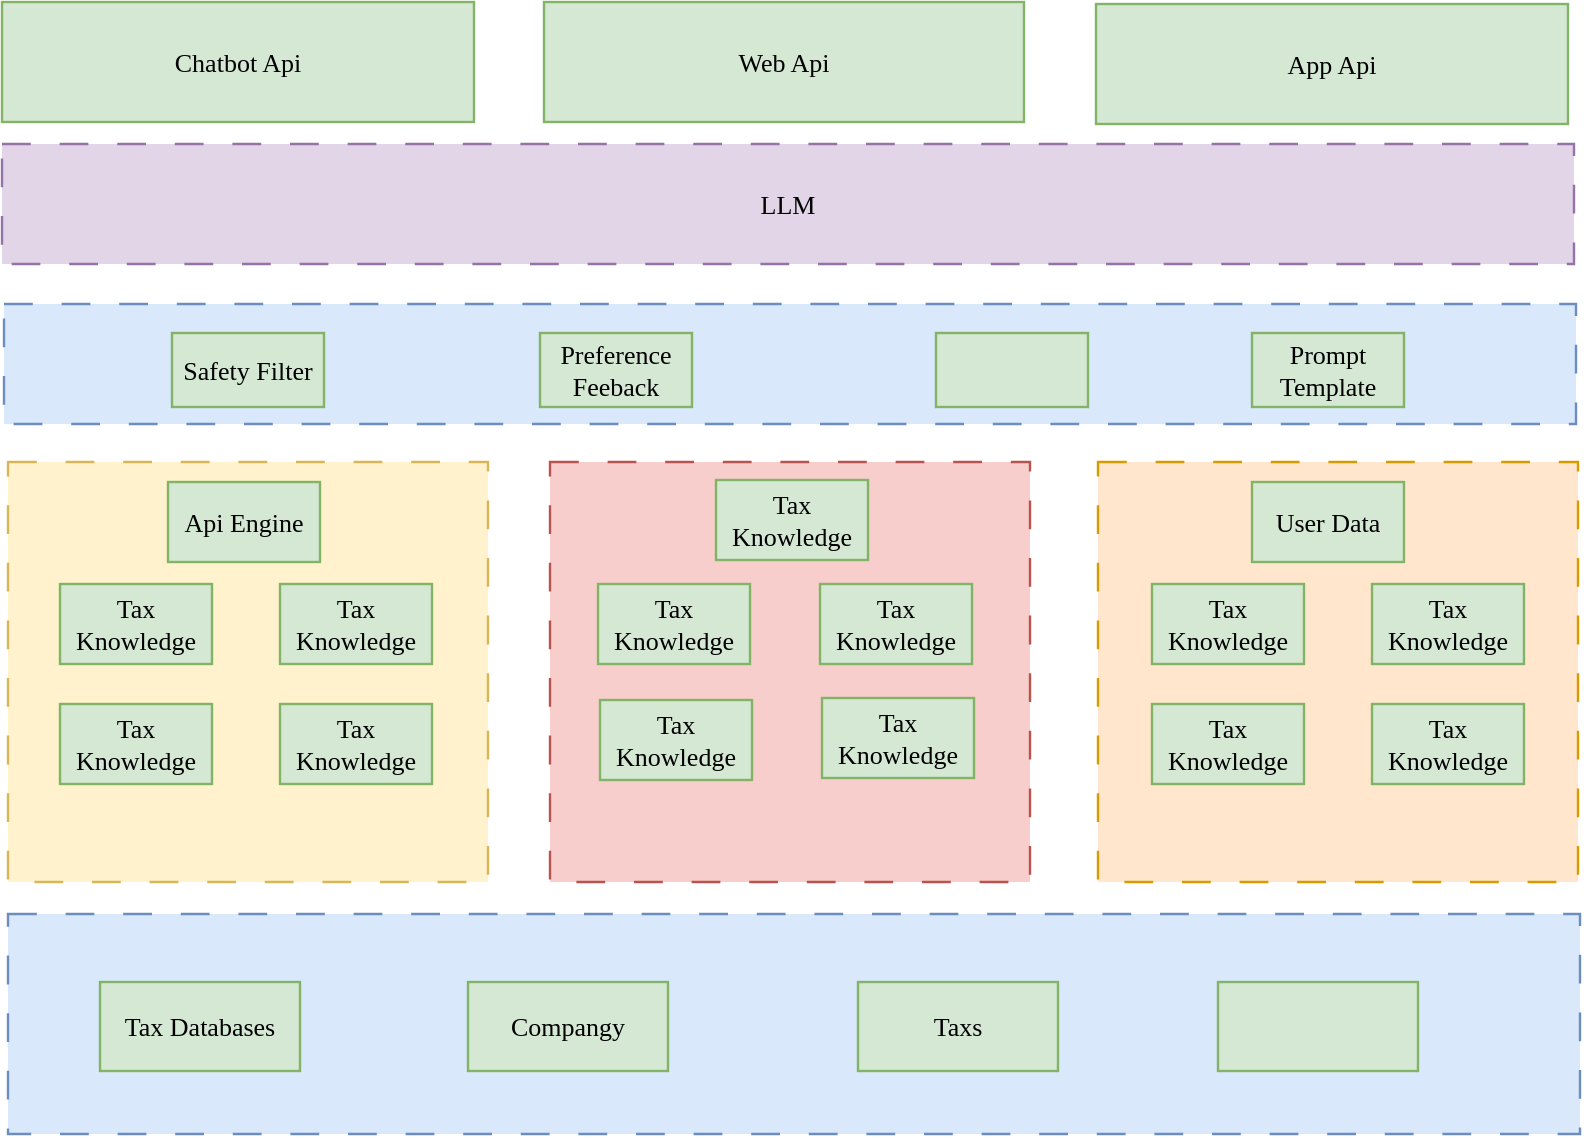 <mxfile version="21.5.2" type="github">
  <diagram id="prtHgNgQTEPvFCAcTncT" name="Page-1">
    <mxGraphModel dx="2286" dy="798" grid="1" gridSize="10" guides="1" tooltips="1" connect="1" arrows="1" fold="1" page="1" pageScale="1" pageWidth="827" pageHeight="1169" math="0" shadow="0">
      <root>
        <mxCell id="0" />
        <mxCell id="1" parent="0" />
        <mxCell id="x8nBXtsITXjmfS0OLeBi-2" value="" style="rounded=0;whiteSpace=wrap;html=1;dashed=1;dashPattern=12 12;fontSize=13;glass=0;strokeWidth=1.2;perimeterSpacing=0;fillColor=#fff2cc;strokeColor=#d6b656;fontFamily=Garamond;" parent="1" vertex="1">
          <mxGeometry x="24" y="339" width="240" height="210" as="geometry" />
        </mxCell>
        <mxCell id="x8nBXtsITXjmfS0OLeBi-4" value="" style="rounded=0;whiteSpace=wrap;html=1;dashed=1;dashPattern=12 12;fontSize=13;glass=0;strokeWidth=1.2;perimeterSpacing=0;fillColor=#f8cecc;strokeColor=#b85450;fontFamily=Garamond;" parent="1" vertex="1">
          <mxGeometry x="295" y="339" width="240" height="210" as="geometry" />
        </mxCell>
        <mxCell id="x8nBXtsITXjmfS0OLeBi-5" value="" style="rounded=0;whiteSpace=wrap;html=1;dashed=1;dashPattern=12 12;fontSize=13;glass=0;strokeWidth=1.2;perimeterSpacing=0;fillColor=#ffe6cc;strokeColor=#d79b00;fontFamily=Garamond;" parent="1" vertex="1">
          <mxGeometry x="569" y="339" width="240" height="210" as="geometry" />
        </mxCell>
        <mxCell id="x8nBXtsITXjmfS0OLeBi-6" value="" style="rounded=0;whiteSpace=wrap;html=1;dashed=1;dashPattern=12 12;fontSize=13;glass=0;strokeWidth=1.2;perimeterSpacing=0;fillColor=#dae8fc;strokeColor=#6c8ebf;fontFamily=Garamond;" parent="1" vertex="1">
          <mxGeometry x="24" y="565" width="786" height="110" as="geometry" />
        </mxCell>
        <mxCell id="x8nBXtsITXjmfS0OLeBi-7" value="LLM" style="rounded=0;whiteSpace=wrap;html=1;dashed=1;dashPattern=12 12;fontSize=13;glass=0;strokeWidth=1.2;perimeterSpacing=0;fillColor=#e1d5e7;strokeColor=#9673a6;fontFamily=Garamond;" parent="1" vertex="1">
          <mxGeometry x="21" y="180" width="786" height="60" as="geometry" />
        </mxCell>
        <mxCell id="x8nBXtsITXjmfS0OLeBi-8" value="Chatbot Api" style="rounded=0;whiteSpace=wrap;html=1;fontSize=13;glass=0;strokeWidth=1.2;perimeterSpacing=0;fillColor=#d5e8d4;strokeColor=#82b366;fontFamily=Garamond;" parent="1" vertex="1">
          <mxGeometry x="21" y="109" width="236" height="60" as="geometry" />
        </mxCell>
        <mxCell id="x8nBXtsITXjmfS0OLeBi-9" value="Web Api" style="rounded=0;whiteSpace=wrap;html=1;fontSize=13;glass=0;strokeWidth=1.2;perimeterSpacing=0;fillColor=#d5e8d4;strokeColor=#82b366;fontFamily=Garamond;" parent="1" vertex="1">
          <mxGeometry x="292" y="109" width="240" height="60" as="geometry" />
        </mxCell>
        <mxCell id="x8nBXtsITXjmfS0OLeBi-10" value="App Api" style="rounded=0;whiteSpace=wrap;html=1;fontSize=13;glass=0;strokeWidth=1.2;perimeterSpacing=0;fillColor=#d5e8d4;strokeColor=#82b366;fontFamily=Garamond;" parent="1" vertex="1">
          <mxGeometry x="568" y="110" width="236" height="60" as="geometry" />
        </mxCell>
        <mxCell id="x8nBXtsITXjmfS0OLeBi-11" value="Api Engine" style="rounded=0;whiteSpace=wrap;html=1;fontSize=13;glass=0;strokeWidth=1.2;perimeterSpacing=0;fillColor=#d5e8d4;strokeColor=#82b366;fontFamily=Garamond;" parent="1" vertex="1">
          <mxGeometry x="104" y="349" width="76" height="40" as="geometry" />
        </mxCell>
        <mxCell id="x8nBXtsITXjmfS0OLeBi-12" value="Tax Knowledge" style="rounded=0;whiteSpace=wrap;html=1;fontSize=13;glass=0;strokeWidth=1.2;perimeterSpacing=0;fillColor=#d5e8d4;strokeColor=#82b366;fontFamily=Garamond;" parent="1" vertex="1">
          <mxGeometry x="378" y="348" width="76" height="40" as="geometry" />
        </mxCell>
        <mxCell id="x8nBXtsITXjmfS0OLeBi-13" value="User Data" style="rounded=0;whiteSpace=wrap;html=1;fontSize=13;glass=0;strokeWidth=1.2;perimeterSpacing=0;fillColor=#d5e8d4;strokeColor=#82b366;fontFamily=Garamond;" parent="1" vertex="1">
          <mxGeometry x="646" y="349" width="76" height="40" as="geometry" />
        </mxCell>
        <mxCell id="x8nBXtsITXjmfS0OLeBi-14" value="Tax Databases" style="rounded=0;whiteSpace=wrap;html=1;fontSize=13;glass=0;strokeWidth=1.2;perimeterSpacing=0;fillColor=#d5e8d4;strokeColor=#82b366;fontFamily=Garamond;" parent="1" vertex="1">
          <mxGeometry x="70" y="599" width="100" height="44.5" as="geometry" />
        </mxCell>
        <mxCell id="x8nBXtsITXjmfS0OLeBi-15" value="Compangy" style="rounded=0;whiteSpace=wrap;html=1;fontSize=13;glass=0;strokeWidth=1.2;perimeterSpacing=0;fillColor=#d5e8d4;strokeColor=#82b366;fontFamily=Garamond;" parent="1" vertex="1">
          <mxGeometry x="254" y="599" width="100" height="44.5" as="geometry" />
        </mxCell>
        <mxCell id="x8nBXtsITXjmfS0OLeBi-16" value="Taxs" style="rounded=0;whiteSpace=wrap;html=1;fontSize=13;glass=0;strokeWidth=1.2;perimeterSpacing=0;fillColor=#d5e8d4;strokeColor=#82b366;fontFamily=Garamond;" parent="1" vertex="1">
          <mxGeometry x="449" y="599" width="100" height="44.5" as="geometry" />
        </mxCell>
        <mxCell id="x8nBXtsITXjmfS0OLeBi-17" value="" style="rounded=0;whiteSpace=wrap;html=1;fontSize=13;glass=0;strokeWidth=1.2;perimeterSpacing=0;fillColor=#d5e8d4;strokeColor=#82b366;fontFamily=Garamond;" parent="1" vertex="1">
          <mxGeometry x="629" y="599" width="100" height="44.5" as="geometry" />
        </mxCell>
        <mxCell id="x8nBXtsITXjmfS0OLeBi-18" value="" style="rounded=0;whiteSpace=wrap;html=1;dashed=1;dashPattern=12 12;fontSize=13;glass=0;strokeWidth=1.2;perimeterSpacing=0;fillColor=#dae8fc;strokeColor=#6c8ebf;fontFamily=Garamond;" parent="1" vertex="1">
          <mxGeometry x="22" y="260" width="786" height="60" as="geometry" />
        </mxCell>
        <mxCell id="x8nBXtsITXjmfS0OLeBi-19" value="Safety Filter" style="rounded=0;whiteSpace=wrap;html=1;fontSize=13;glass=0;strokeWidth=1.2;perimeterSpacing=0;fillColor=#d5e8d4;strokeColor=#82b366;fontFamily=Garamond;" parent="1" vertex="1">
          <mxGeometry x="106" y="274.5" width="76" height="37" as="geometry" />
        </mxCell>
        <mxCell id="x8nBXtsITXjmfS0OLeBi-20" value="Preference Feeback" style="rounded=0;whiteSpace=wrap;html=1;fontSize=13;glass=0;strokeWidth=1.2;perimeterSpacing=0;fillColor=#d5e8d4;strokeColor=#82b366;fontFamily=Garamond;" parent="1" vertex="1">
          <mxGeometry x="290" y="274.5" width="76" height="37" as="geometry" />
        </mxCell>
        <mxCell id="x8nBXtsITXjmfS0OLeBi-21" value="Prompt Template" style="rounded=0;whiteSpace=wrap;html=1;fontSize=13;glass=0;strokeWidth=1.2;perimeterSpacing=0;fillColor=#d5e8d4;strokeColor=#82b366;fontFamily=Garamond;" parent="1" vertex="1">
          <mxGeometry x="646" y="274.5" width="76" height="37" as="geometry" />
        </mxCell>
        <mxCell id="x8nBXtsITXjmfS0OLeBi-22" value="" style="rounded=0;whiteSpace=wrap;html=1;fontSize=13;glass=0;strokeWidth=1.2;perimeterSpacing=0;fillColor=#d5e8d4;strokeColor=#82b366;fontFamily=Garamond;" parent="1" vertex="1">
          <mxGeometry x="488" y="274.5" width="76" height="37" as="geometry" />
        </mxCell>
        <mxCell id="BvTnNGIOPhgkg8TBbknM-1" value="Tax Knowledge" style="rounded=0;whiteSpace=wrap;html=1;fontSize=13;glass=0;strokeWidth=1.2;perimeterSpacing=0;fillColor=#d5e8d4;strokeColor=#82b366;fontFamily=Garamond;" vertex="1" parent="1">
          <mxGeometry x="319" y="400" width="76" height="40" as="geometry" />
        </mxCell>
        <mxCell id="BvTnNGIOPhgkg8TBbknM-2" value="Tax Knowledge" style="rounded=0;whiteSpace=wrap;html=1;fontSize=13;glass=0;strokeWidth=1.2;perimeterSpacing=0;fillColor=#d5e8d4;strokeColor=#82b366;fontFamily=Garamond;" vertex="1" parent="1">
          <mxGeometry x="430" y="400" width="76" height="40" as="geometry" />
        </mxCell>
        <mxCell id="BvTnNGIOPhgkg8TBbknM-3" value="Tax Knowledge" style="rounded=0;whiteSpace=wrap;html=1;fontSize=13;glass=0;strokeWidth=1.2;perimeterSpacing=0;fillColor=#d5e8d4;strokeColor=#82b366;fontFamily=Garamond;" vertex="1" parent="1">
          <mxGeometry x="320" y="458" width="76" height="40" as="geometry" />
        </mxCell>
        <mxCell id="BvTnNGIOPhgkg8TBbknM-4" value="Tax Knowledge" style="rounded=0;whiteSpace=wrap;html=1;fontSize=13;glass=0;strokeWidth=1.2;perimeterSpacing=0;fillColor=#d5e8d4;strokeColor=#82b366;fontFamily=Garamond;" vertex="1" parent="1">
          <mxGeometry x="431" y="457" width="76" height="40" as="geometry" />
        </mxCell>
        <mxCell id="BvTnNGIOPhgkg8TBbknM-5" value="Tax Knowledge" style="rounded=0;whiteSpace=wrap;html=1;fontSize=13;glass=0;strokeWidth=1.2;perimeterSpacing=0;fillColor=#d5e8d4;strokeColor=#82b366;fontFamily=Garamond;" vertex="1" parent="1">
          <mxGeometry x="50" y="400" width="76" height="40" as="geometry" />
        </mxCell>
        <mxCell id="BvTnNGIOPhgkg8TBbknM-6" value="Tax Knowledge" style="rounded=0;whiteSpace=wrap;html=1;fontSize=13;glass=0;strokeWidth=1.2;perimeterSpacing=0;fillColor=#d5e8d4;strokeColor=#82b366;fontFamily=Garamond;" vertex="1" parent="1">
          <mxGeometry x="160" y="400" width="76" height="40" as="geometry" />
        </mxCell>
        <mxCell id="BvTnNGIOPhgkg8TBbknM-7" value="Tax Knowledge" style="rounded=0;whiteSpace=wrap;html=1;fontSize=13;glass=0;strokeWidth=1.2;perimeterSpacing=0;fillColor=#d5e8d4;strokeColor=#82b366;fontFamily=Garamond;" vertex="1" parent="1">
          <mxGeometry x="50" y="460" width="76" height="40" as="geometry" />
        </mxCell>
        <mxCell id="BvTnNGIOPhgkg8TBbknM-8" value="Tax Knowledge" style="rounded=0;whiteSpace=wrap;html=1;fontSize=13;glass=0;strokeWidth=1.2;perimeterSpacing=0;fillColor=#d5e8d4;strokeColor=#82b366;fontFamily=Garamond;" vertex="1" parent="1">
          <mxGeometry x="160" y="460" width="76" height="40" as="geometry" />
        </mxCell>
        <mxCell id="BvTnNGIOPhgkg8TBbknM-11" value="Tax Knowledge" style="rounded=0;whiteSpace=wrap;html=1;fontSize=13;glass=0;strokeWidth=1.2;perimeterSpacing=0;fillColor=#d5e8d4;strokeColor=#82b366;fontFamily=Garamond;" vertex="1" parent="1">
          <mxGeometry x="596" y="400" width="76" height="40" as="geometry" />
        </mxCell>
        <mxCell id="BvTnNGIOPhgkg8TBbknM-12" value="Tax Knowledge" style="rounded=0;whiteSpace=wrap;html=1;fontSize=13;glass=0;strokeWidth=1.2;perimeterSpacing=0;fillColor=#d5e8d4;strokeColor=#82b366;fontFamily=Garamond;" vertex="1" parent="1">
          <mxGeometry x="706" y="400" width="76" height="40" as="geometry" />
        </mxCell>
        <mxCell id="BvTnNGIOPhgkg8TBbknM-13" value="Tax Knowledge" style="rounded=0;whiteSpace=wrap;html=1;fontSize=13;glass=0;strokeWidth=1.2;perimeterSpacing=0;fillColor=#d5e8d4;strokeColor=#82b366;fontFamily=Garamond;" vertex="1" parent="1">
          <mxGeometry x="596" y="460" width="76" height="40" as="geometry" />
        </mxCell>
        <mxCell id="BvTnNGIOPhgkg8TBbknM-14" value="Tax Knowledge" style="rounded=0;whiteSpace=wrap;html=1;fontSize=13;glass=0;strokeWidth=1.2;perimeterSpacing=0;fillColor=#d5e8d4;strokeColor=#82b366;fontFamily=Garamond;" vertex="1" parent="1">
          <mxGeometry x="706" y="460" width="76" height="40" as="geometry" />
        </mxCell>
      </root>
    </mxGraphModel>
  </diagram>
</mxfile>
